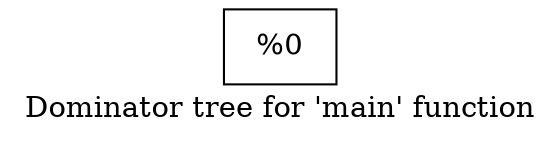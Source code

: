 digraph "Dominator tree for 'main' function" {
	label="Dominator tree for 'main' function";

	Node0x56114b84a980 [shape=record,label="{%0 }"];
}

